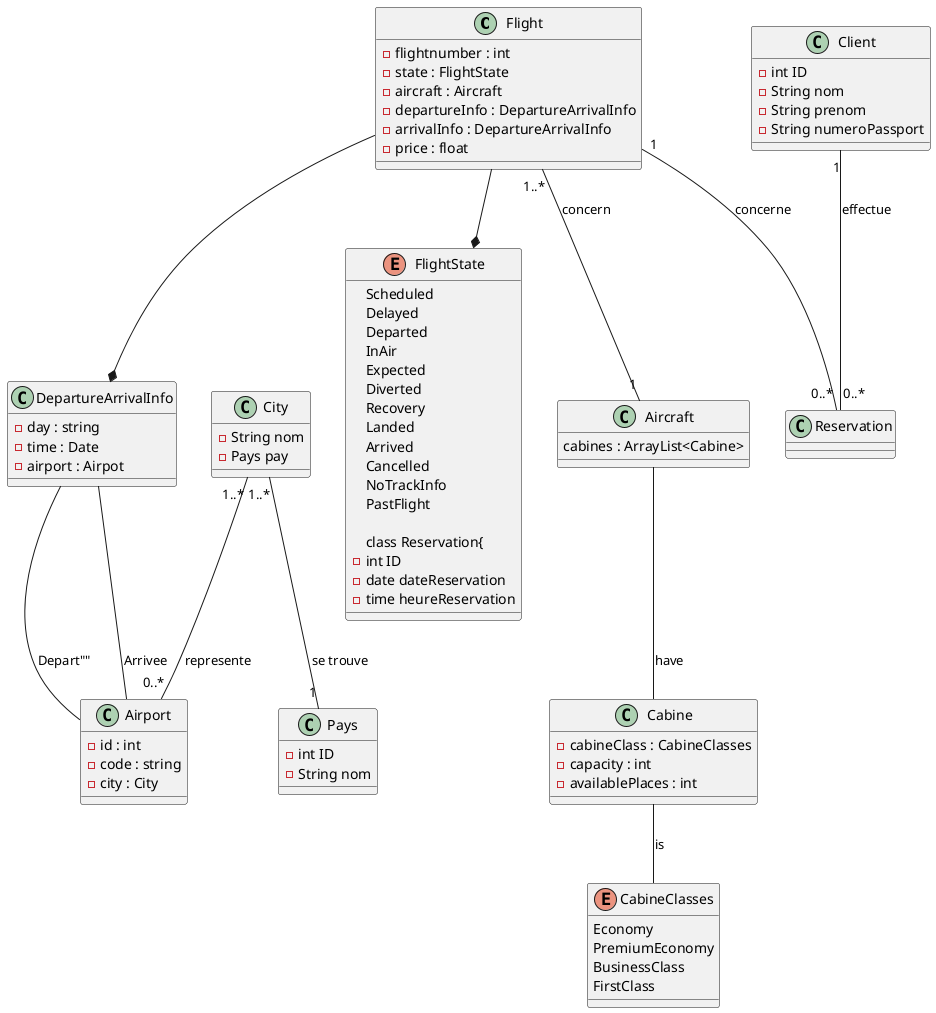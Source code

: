 @startuml Vols
class Flight{
    - flightnumber : int 
    - state : FlightState
    - aircraft : Aircraft
    - departureInfo : DepartureArrivalInfo
    - arrivalInfo : DepartureArrivalInfo
    - price : float
}
class DepartureArrivalInfo{
    - day : string
    - time : Date
    - airport : Airpot
}
enum FlightState{
    Scheduled
    Delayed
    Departed
    InAir
    Expected
    Diverted
    Recovery
    Landed
    Arrived
    Cancelled
    NoTrackInfo
    PastFlight

class Reservation{
    -int ID
    -date dateReservation
    -time heureReservation
}
class Client{
    -int ID
    -String nom
    -String prenom
    -String numeroPassport
}
class Airport{
    - id : int
    - code : string
    - city : City
}
class City{
    -String nom
    -Pays pay
}
class Cabine{
    - cabineClass : CabineClasses
    - capacity : int
    - availablePlaces : int
}
enum CabineClasses{
    Economy
    PremiumEconomy
    BusinessClass
    FirstClass
}
class Aircraft{
    cabines : ArrayList<Cabine>
}
class Pays{
    -int ID
    -String nom
}

Flight "1" -- "0..*" Reservation :concerne 
Client "1" -- "0..*" Reservation :effectue 
Flight "1..*" -- "1" Aircraft :concern
City "1..*" -- "0..*" Airport :represente
City "1..*" -- "1" Pays :se trouve
Flight --* DepartureArrivalInfo
Flight --* FlightState
DepartureArrivalInfo -- Airport : Depart""
Airport -- DepartureArrivalInfo : "Arrivee"
Aircraft -- Cabine : "have"
Cabine -- CabineClasses : "is"
@enduml